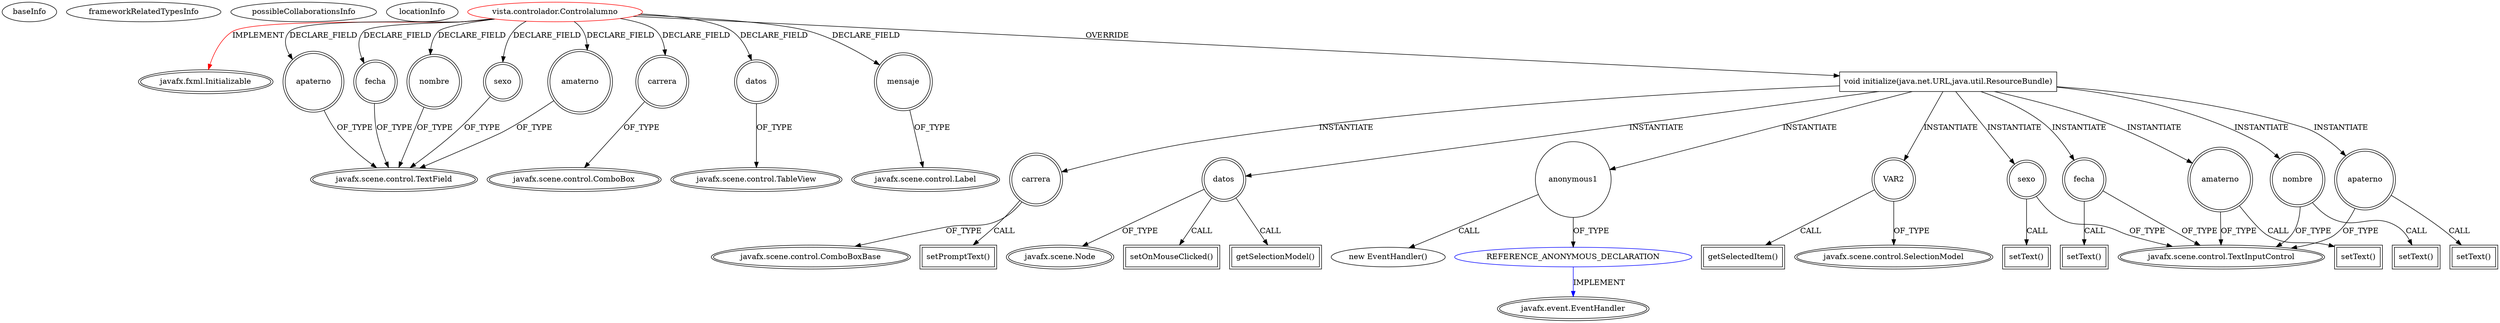 digraph {
baseInfo[graphId=4673,category="extension_graph",isAnonymous=false,possibleRelation=true]
frameworkRelatedTypesInfo[0="javafx.fxml.Initializable"]
possibleCollaborationsInfo[0="4673~OVERRIDING_METHOD_DECLARATION-INSTANTIATION-~javafx.fxml.Initializable ~javafx.event.EventHandler ~false~true"]
locationInfo[projectName="vic0901-Java-FX",filePath="/vic0901-Java-FX/Java-FX-master/SHDVictorMendoza/src/vista/controlador/Controlalumno.java",contextSignature="Controlalumno",graphId="4673"]
0[label="vista.controlador.Controlalumno",vertexType="ROOT_CLIENT_CLASS_DECLARATION",isFrameworkType=false,color=red]
1[label="javafx.fxml.Initializable",vertexType="FRAMEWORK_INTERFACE_TYPE",isFrameworkType=true,peripheries=2]
2[label="amaterno",vertexType="FIELD_DECLARATION",isFrameworkType=true,peripheries=2,shape=circle]
3[label="javafx.scene.control.TextField",vertexType="FRAMEWORK_CLASS_TYPE",isFrameworkType=true,peripheries=2]
4[label="apaterno",vertexType="FIELD_DECLARATION",isFrameworkType=true,peripheries=2,shape=circle]
6[label="carrera",vertexType="FIELD_DECLARATION",isFrameworkType=true,peripheries=2,shape=circle]
7[label="javafx.scene.control.ComboBox",vertexType="FRAMEWORK_CLASS_TYPE",isFrameworkType=true,peripheries=2]
8[label="datos",vertexType="FIELD_DECLARATION",isFrameworkType=true,peripheries=2,shape=circle]
9[label="javafx.scene.control.TableView",vertexType="FRAMEWORK_CLASS_TYPE",isFrameworkType=true,peripheries=2]
10[label="fecha",vertexType="FIELD_DECLARATION",isFrameworkType=true,peripheries=2,shape=circle]
12[label="mensaje",vertexType="FIELD_DECLARATION",isFrameworkType=true,peripheries=2,shape=circle]
13[label="javafx.scene.control.Label",vertexType="FRAMEWORK_CLASS_TYPE",isFrameworkType=true,peripheries=2]
14[label="nombre",vertexType="FIELD_DECLARATION",isFrameworkType=true,peripheries=2,shape=circle]
16[label="sexo",vertexType="FIELD_DECLARATION",isFrameworkType=true,peripheries=2,shape=circle]
18[label="void initialize(java.net.URL,java.util.ResourceBundle)",vertexType="OVERRIDING_METHOD_DECLARATION",isFrameworkType=false,shape=box]
19[label="datos",vertexType="VARIABLE_EXPRESION",isFrameworkType=true,peripheries=2,shape=circle]
21[label="javafx.scene.Node",vertexType="FRAMEWORK_CLASS_TYPE",isFrameworkType=true,peripheries=2]
20[label="setOnMouseClicked()",vertexType="INSIDE_CALL",isFrameworkType=true,peripheries=2,shape=box]
23[label="anonymous1",vertexType="VARIABLE_EXPRESION",isFrameworkType=false,shape=circle]
24[label="REFERENCE_ANONYMOUS_DECLARATION",vertexType="REFERENCE_ANONYMOUS_DECLARATION",isFrameworkType=false,color=blue]
25[label="javafx.event.EventHandler",vertexType="FRAMEWORK_INTERFACE_TYPE",isFrameworkType=true,peripheries=2]
22[label="new EventHandler()",vertexType="CONSTRUCTOR_CALL",isFrameworkType=false]
26[label="VAR2",vertexType="VARIABLE_EXPRESION",isFrameworkType=true,peripheries=2,shape=circle]
28[label="javafx.scene.control.SelectionModel",vertexType="FRAMEWORK_CLASS_TYPE",isFrameworkType=true,peripheries=2]
27[label="getSelectedItem()",vertexType="INSIDE_CALL",isFrameworkType=true,peripheries=2,shape=box]
30[label="getSelectionModel()",vertexType="INSIDE_CALL",isFrameworkType=true,peripheries=2,shape=box]
31[label="nombre",vertexType="VARIABLE_EXPRESION",isFrameworkType=true,peripheries=2,shape=circle]
33[label="javafx.scene.control.TextInputControl",vertexType="FRAMEWORK_CLASS_TYPE",isFrameworkType=true,peripheries=2]
32[label="setText()",vertexType="INSIDE_CALL",isFrameworkType=true,peripheries=2,shape=box]
34[label="apaterno",vertexType="VARIABLE_EXPRESION",isFrameworkType=true,peripheries=2,shape=circle]
35[label="setText()",vertexType="INSIDE_CALL",isFrameworkType=true,peripheries=2,shape=box]
37[label="amaterno",vertexType="VARIABLE_EXPRESION",isFrameworkType=true,peripheries=2,shape=circle]
38[label="setText()",vertexType="INSIDE_CALL",isFrameworkType=true,peripheries=2,shape=box]
40[label="fecha",vertexType="VARIABLE_EXPRESION",isFrameworkType=true,peripheries=2,shape=circle]
41[label="setText()",vertexType="INSIDE_CALL",isFrameworkType=true,peripheries=2,shape=box]
43[label="sexo",vertexType="VARIABLE_EXPRESION",isFrameworkType=true,peripheries=2,shape=circle]
44[label="setText()",vertexType="INSIDE_CALL",isFrameworkType=true,peripheries=2,shape=box]
46[label="carrera",vertexType="VARIABLE_EXPRESION",isFrameworkType=true,peripheries=2,shape=circle]
48[label="javafx.scene.control.ComboBoxBase",vertexType="FRAMEWORK_CLASS_TYPE",isFrameworkType=true,peripheries=2]
47[label="setPromptText()",vertexType="INSIDE_CALL",isFrameworkType=true,peripheries=2,shape=box]
0->1[label="IMPLEMENT",color=red]
0->2[label="DECLARE_FIELD"]
2->3[label="OF_TYPE"]
0->4[label="DECLARE_FIELD"]
4->3[label="OF_TYPE"]
0->6[label="DECLARE_FIELD"]
6->7[label="OF_TYPE"]
0->8[label="DECLARE_FIELD"]
8->9[label="OF_TYPE"]
0->10[label="DECLARE_FIELD"]
10->3[label="OF_TYPE"]
0->12[label="DECLARE_FIELD"]
12->13[label="OF_TYPE"]
0->14[label="DECLARE_FIELD"]
14->3[label="OF_TYPE"]
0->16[label="DECLARE_FIELD"]
16->3[label="OF_TYPE"]
0->18[label="OVERRIDE"]
18->19[label="INSTANTIATE"]
19->21[label="OF_TYPE"]
19->20[label="CALL"]
18->23[label="INSTANTIATE"]
24->25[label="IMPLEMENT",color=blue]
23->24[label="OF_TYPE"]
23->22[label="CALL"]
18->26[label="INSTANTIATE"]
26->28[label="OF_TYPE"]
26->27[label="CALL"]
19->30[label="CALL"]
18->31[label="INSTANTIATE"]
31->33[label="OF_TYPE"]
31->32[label="CALL"]
18->34[label="INSTANTIATE"]
34->33[label="OF_TYPE"]
34->35[label="CALL"]
18->37[label="INSTANTIATE"]
37->33[label="OF_TYPE"]
37->38[label="CALL"]
18->40[label="INSTANTIATE"]
40->33[label="OF_TYPE"]
40->41[label="CALL"]
18->43[label="INSTANTIATE"]
43->33[label="OF_TYPE"]
43->44[label="CALL"]
18->46[label="INSTANTIATE"]
46->48[label="OF_TYPE"]
46->47[label="CALL"]
}
